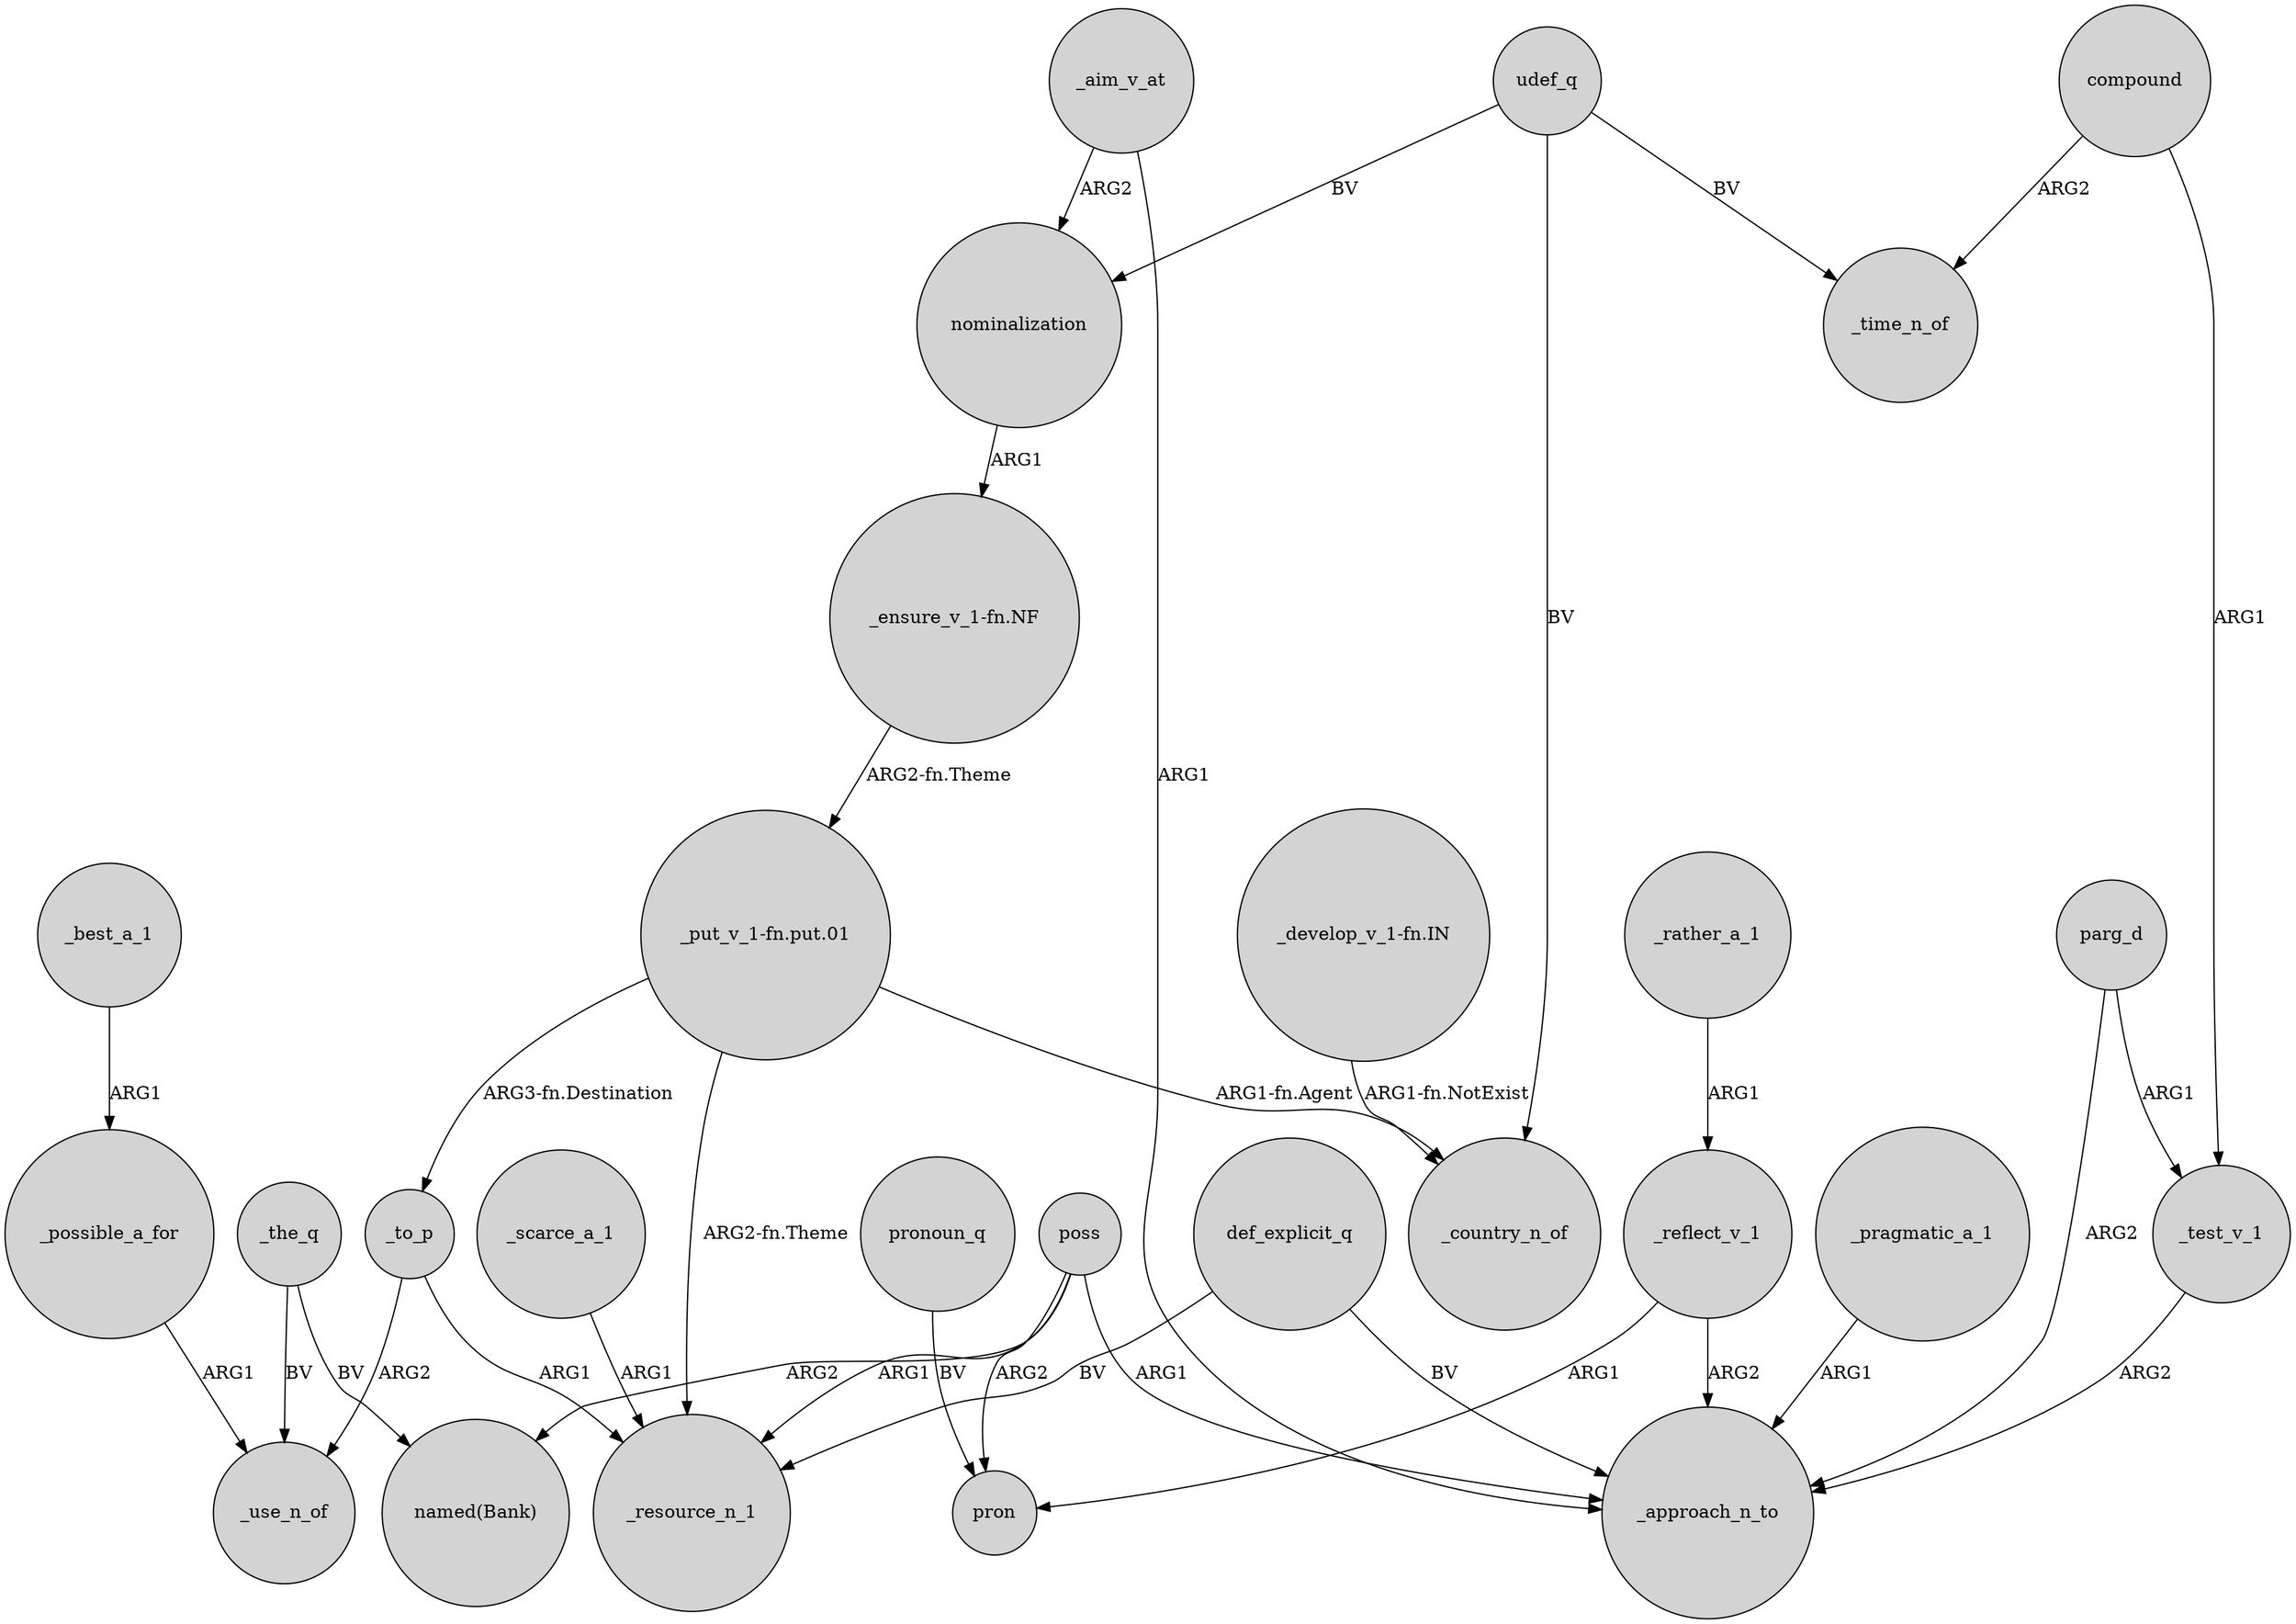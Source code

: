 digraph {
	node [shape=circle style=filled]
	_reflect_v_1 -> _approach_n_to [label=ARG2]
	"_ensure_v_1-fn.NF" -> "_put_v_1-fn.put.01" [label="ARG2-fn.Theme"]
	poss -> pron [label=ARG2]
	"_put_v_1-fn.put.01" -> _to_p [label="ARG3-fn.Destination"]
	_reflect_v_1 -> pron [label=ARG1]
	"_develop_v_1-fn.IN" -> _country_n_of [label="ARG1-fn.NotExist"]
	parg_d -> _approach_n_to [label=ARG2]
	_the_q -> "named(Bank)" [label=BV]
	_possible_a_for -> _use_n_of [label=ARG1]
	_the_q -> _use_n_of [label=BV]
	poss -> _resource_n_1 [label=ARG1]
	_pragmatic_a_1 -> _approach_n_to [label=ARG1]
	"_put_v_1-fn.put.01" -> _country_n_of [label="ARG1-fn.Agent"]
	def_explicit_q -> _resource_n_1 [label=BV]
	_aim_v_at -> nominalization [label=ARG2]
	udef_q -> _country_n_of [label=BV]
	pronoun_q -> pron [label=BV]
	poss -> "named(Bank)" [label=ARG2]
	_scarce_a_1 -> _resource_n_1 [label=ARG1]
	def_explicit_q -> _approach_n_to [label=BV]
	_to_p -> _resource_n_1 [label=ARG1]
	udef_q -> _time_n_of [label=BV]
	_to_p -> _use_n_of [label=ARG2]
	_test_v_1 -> _approach_n_to [label=ARG2]
	compound -> _time_n_of [label=ARG2]
	_rather_a_1 -> _reflect_v_1 [label=ARG1]
	udef_q -> nominalization [label=BV]
	compound -> _test_v_1 [label=ARG1]
	"_put_v_1-fn.put.01" -> _resource_n_1 [label="ARG2-fn.Theme"]
	_best_a_1 -> _possible_a_for [label=ARG1]
	nominalization -> "_ensure_v_1-fn.NF" [label=ARG1]
	parg_d -> _test_v_1 [label=ARG1]
	poss -> _approach_n_to [label=ARG1]
	_aim_v_at -> _approach_n_to [label=ARG1]
}
